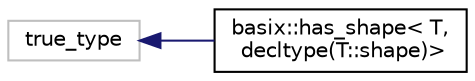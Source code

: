 digraph "Graphical Class Hierarchy"
{
 // LATEX_PDF_SIZE
  edge [fontname="Helvetica",fontsize="10",labelfontname="Helvetica",labelfontsize="10"];
  node [fontname="Helvetica",fontsize="10",shape=record];
  rankdir="LR";
  Node1 [label="true_type",height=0.2,width=0.4,color="grey75", fillcolor="white", style="filled",tooltip=" "];
  Node1 -> Node0 [dir="back",color="midnightblue",fontsize="10",style="solid",fontname="Helvetica"];
  Node0 [label="basix::has_shape\< T,\l decltype(T::shape)\>",height=0.2,width=0.4,color="black", fillcolor="white", style="filled",URL="$structbasix_1_1has__shape_3_01T_00_01decltype_07T_1_1shape_08_4.html",tooltip=" "];
}
